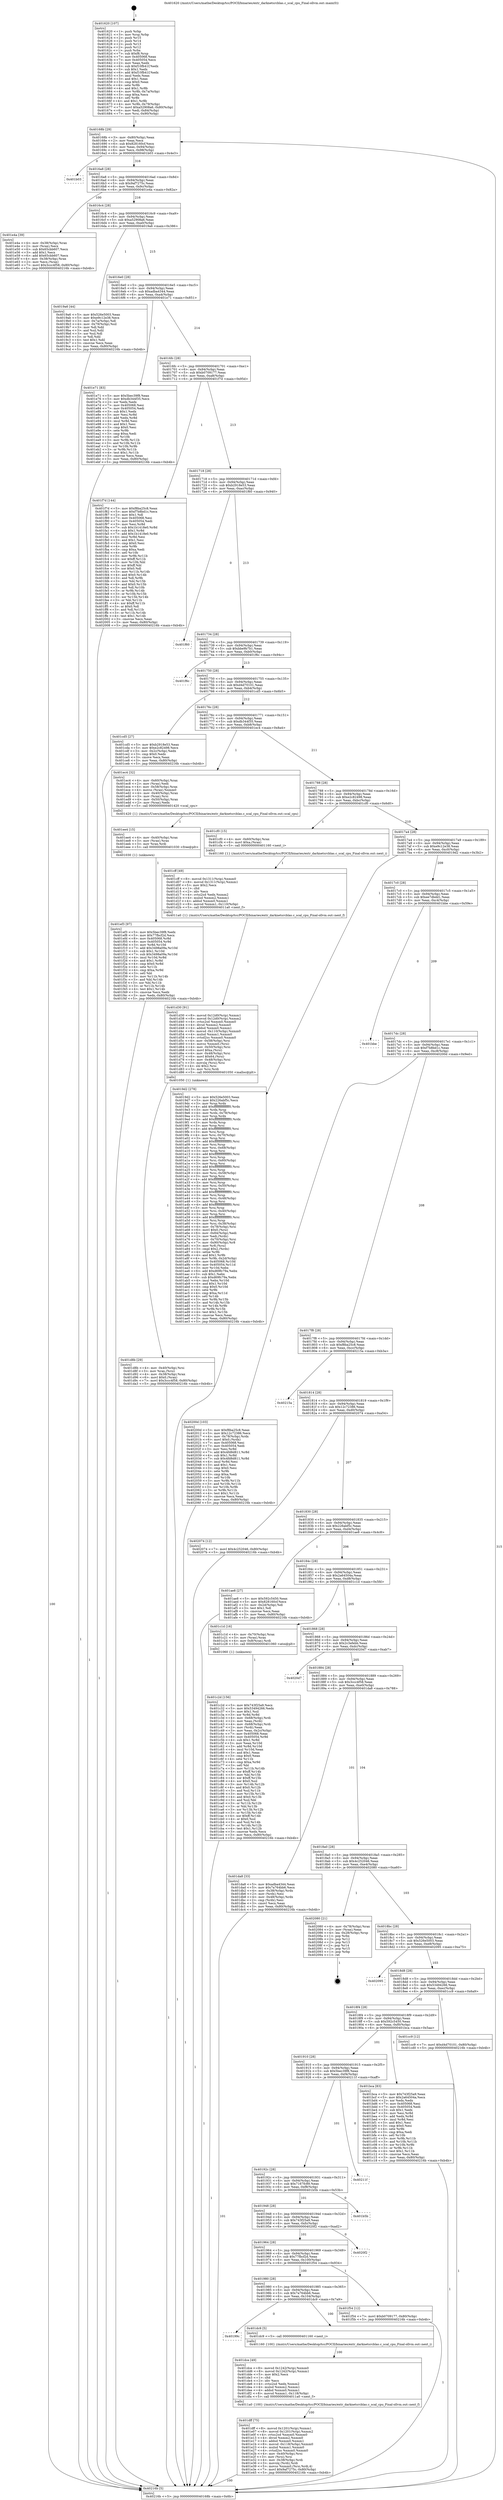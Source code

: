 digraph "0x401620" {
  label = "0x401620 (/mnt/c/Users/mathe/Desktop/tcc/POCII/binaries/extr_darknetsrcblas.c_scal_cpu_Final-ollvm.out::main(0))"
  labelloc = "t"
  node[shape=record]

  Entry [label="",width=0.3,height=0.3,shape=circle,fillcolor=black,style=filled]
  "0x40168b" [label="{
     0x40168b [29]\l
     | [instrs]\l
     &nbsp;&nbsp;0x40168b \<+3\>: mov -0x80(%rbp),%eax\l
     &nbsp;&nbsp;0x40168e \<+2\>: mov %eax,%ecx\l
     &nbsp;&nbsp;0x401690 \<+6\>: sub $0x828160cf,%ecx\l
     &nbsp;&nbsp;0x401696 \<+6\>: mov %eax,-0x94(%rbp)\l
     &nbsp;&nbsp;0x40169c \<+6\>: mov %ecx,-0x98(%rbp)\l
     &nbsp;&nbsp;0x4016a2 \<+6\>: je 0000000000401b03 \<main+0x4e3\>\l
  }"]
  "0x401b03" [label="{
     0x401b03\l
  }", style=dashed]
  "0x4016a8" [label="{
     0x4016a8 [28]\l
     | [instrs]\l
     &nbsp;&nbsp;0x4016a8 \<+5\>: jmp 00000000004016ad \<main+0x8d\>\l
     &nbsp;&nbsp;0x4016ad \<+6\>: mov -0x94(%rbp),%eax\l
     &nbsp;&nbsp;0x4016b3 \<+5\>: sub $0x9af7275c,%eax\l
     &nbsp;&nbsp;0x4016b8 \<+6\>: mov %eax,-0x9c(%rbp)\l
     &nbsp;&nbsp;0x4016be \<+6\>: je 0000000000401e4a \<main+0x82a\>\l
  }"]
  Exit [label="",width=0.3,height=0.3,shape=circle,fillcolor=black,style=filled,peripheries=2]
  "0x401e4a" [label="{
     0x401e4a [39]\l
     | [instrs]\l
     &nbsp;&nbsp;0x401e4a \<+4\>: mov -0x38(%rbp),%rax\l
     &nbsp;&nbsp;0x401e4e \<+2\>: mov (%rax),%ecx\l
     &nbsp;&nbsp;0x401e50 \<+6\>: sub $0x65cbb607,%ecx\l
     &nbsp;&nbsp;0x401e56 \<+3\>: add $0x1,%ecx\l
     &nbsp;&nbsp;0x401e59 \<+6\>: add $0x65cbb607,%ecx\l
     &nbsp;&nbsp;0x401e5f \<+4\>: mov -0x38(%rbp),%rax\l
     &nbsp;&nbsp;0x401e63 \<+2\>: mov %ecx,(%rax)\l
     &nbsp;&nbsp;0x401e65 \<+7\>: movl $0x3ccc4f58,-0x80(%rbp)\l
     &nbsp;&nbsp;0x401e6c \<+5\>: jmp 000000000040216b \<main+0xb4b\>\l
  }"]
  "0x4016c4" [label="{
     0x4016c4 [28]\l
     | [instrs]\l
     &nbsp;&nbsp;0x4016c4 \<+5\>: jmp 00000000004016c9 \<main+0xa9\>\l
     &nbsp;&nbsp;0x4016c9 \<+6\>: mov -0x94(%rbp),%eax\l
     &nbsp;&nbsp;0x4016cf \<+5\>: sub $0xa52908a6,%eax\l
     &nbsp;&nbsp;0x4016d4 \<+6\>: mov %eax,-0xa0(%rbp)\l
     &nbsp;&nbsp;0x4016da \<+6\>: je 00000000004019a6 \<main+0x386\>\l
  }"]
  "0x401ef3" [label="{
     0x401ef3 [97]\l
     | [instrs]\l
     &nbsp;&nbsp;0x401ef3 \<+5\>: mov $0x5bec39f8,%edx\l
     &nbsp;&nbsp;0x401ef8 \<+5\>: mov $0x77fbcf2d,%ecx\l
     &nbsp;&nbsp;0x401efd \<+8\>: mov 0x405068,%r8d\l
     &nbsp;&nbsp;0x401f05 \<+8\>: mov 0x405054,%r9d\l
     &nbsp;&nbsp;0x401f0d \<+3\>: mov %r8d,%r10d\l
     &nbsp;&nbsp;0x401f10 \<+7\>: add $0x3498a09a,%r10d\l
     &nbsp;&nbsp;0x401f17 \<+4\>: sub $0x1,%r10d\l
     &nbsp;&nbsp;0x401f1b \<+7\>: sub $0x3498a09a,%r10d\l
     &nbsp;&nbsp;0x401f22 \<+4\>: imul %r10d,%r8d\l
     &nbsp;&nbsp;0x401f26 \<+4\>: and $0x1,%r8d\l
     &nbsp;&nbsp;0x401f2a \<+4\>: cmp $0x0,%r8d\l
     &nbsp;&nbsp;0x401f2e \<+4\>: sete %r11b\l
     &nbsp;&nbsp;0x401f32 \<+4\>: cmp $0xa,%r9d\l
     &nbsp;&nbsp;0x401f36 \<+3\>: setl %bl\l
     &nbsp;&nbsp;0x401f39 \<+3\>: mov %r11b,%r14b\l
     &nbsp;&nbsp;0x401f3c \<+3\>: and %bl,%r14b\l
     &nbsp;&nbsp;0x401f3f \<+3\>: xor %bl,%r11b\l
     &nbsp;&nbsp;0x401f42 \<+3\>: or %r11b,%r14b\l
     &nbsp;&nbsp;0x401f45 \<+4\>: test $0x1,%r14b\l
     &nbsp;&nbsp;0x401f49 \<+3\>: cmovne %ecx,%edx\l
     &nbsp;&nbsp;0x401f4c \<+3\>: mov %edx,-0x80(%rbp)\l
     &nbsp;&nbsp;0x401f4f \<+5\>: jmp 000000000040216b \<main+0xb4b\>\l
  }"]
  "0x4019a6" [label="{
     0x4019a6 [44]\l
     | [instrs]\l
     &nbsp;&nbsp;0x4019a6 \<+5\>: mov $0x526e5003,%eax\l
     &nbsp;&nbsp;0x4019ab \<+5\>: mov $0xe9c12e38,%ecx\l
     &nbsp;&nbsp;0x4019b0 \<+3\>: mov -0x7a(%rbp),%dl\l
     &nbsp;&nbsp;0x4019b3 \<+4\>: mov -0x79(%rbp),%sil\l
     &nbsp;&nbsp;0x4019b7 \<+3\>: mov %dl,%dil\l
     &nbsp;&nbsp;0x4019ba \<+3\>: and %sil,%dil\l
     &nbsp;&nbsp;0x4019bd \<+3\>: xor %sil,%dl\l
     &nbsp;&nbsp;0x4019c0 \<+3\>: or %dl,%dil\l
     &nbsp;&nbsp;0x4019c3 \<+4\>: test $0x1,%dil\l
     &nbsp;&nbsp;0x4019c7 \<+3\>: cmovne %ecx,%eax\l
     &nbsp;&nbsp;0x4019ca \<+3\>: mov %eax,-0x80(%rbp)\l
     &nbsp;&nbsp;0x4019cd \<+5\>: jmp 000000000040216b \<main+0xb4b\>\l
  }"]
  "0x4016e0" [label="{
     0x4016e0 [28]\l
     | [instrs]\l
     &nbsp;&nbsp;0x4016e0 \<+5\>: jmp 00000000004016e5 \<main+0xc5\>\l
     &nbsp;&nbsp;0x4016e5 \<+6\>: mov -0x94(%rbp),%eax\l
     &nbsp;&nbsp;0x4016eb \<+5\>: sub $0xadba4344,%eax\l
     &nbsp;&nbsp;0x4016f0 \<+6\>: mov %eax,-0xa4(%rbp)\l
     &nbsp;&nbsp;0x4016f6 \<+6\>: je 0000000000401e71 \<main+0x851\>\l
  }"]
  "0x40216b" [label="{
     0x40216b [5]\l
     | [instrs]\l
     &nbsp;&nbsp;0x40216b \<+5\>: jmp 000000000040168b \<main+0x6b\>\l
  }"]
  "0x401620" [label="{
     0x401620 [107]\l
     | [instrs]\l
     &nbsp;&nbsp;0x401620 \<+1\>: push %rbp\l
     &nbsp;&nbsp;0x401621 \<+3\>: mov %rsp,%rbp\l
     &nbsp;&nbsp;0x401624 \<+2\>: push %r15\l
     &nbsp;&nbsp;0x401626 \<+2\>: push %r14\l
     &nbsp;&nbsp;0x401628 \<+2\>: push %r13\l
     &nbsp;&nbsp;0x40162a \<+2\>: push %r12\l
     &nbsp;&nbsp;0x40162c \<+1\>: push %rbx\l
     &nbsp;&nbsp;0x40162d \<+7\>: sub $0xf8,%rsp\l
     &nbsp;&nbsp;0x401634 \<+7\>: mov 0x405068,%eax\l
     &nbsp;&nbsp;0x40163b \<+7\>: mov 0x405054,%ecx\l
     &nbsp;&nbsp;0x401642 \<+2\>: mov %eax,%edx\l
     &nbsp;&nbsp;0x401644 \<+6\>: sub $0xf10fb41f,%edx\l
     &nbsp;&nbsp;0x40164a \<+3\>: sub $0x1,%edx\l
     &nbsp;&nbsp;0x40164d \<+6\>: add $0xf10fb41f,%edx\l
     &nbsp;&nbsp;0x401653 \<+3\>: imul %edx,%eax\l
     &nbsp;&nbsp;0x401656 \<+3\>: and $0x1,%eax\l
     &nbsp;&nbsp;0x401659 \<+3\>: cmp $0x0,%eax\l
     &nbsp;&nbsp;0x40165c \<+4\>: sete %r8b\l
     &nbsp;&nbsp;0x401660 \<+4\>: and $0x1,%r8b\l
     &nbsp;&nbsp;0x401664 \<+4\>: mov %r8b,-0x7a(%rbp)\l
     &nbsp;&nbsp;0x401668 \<+3\>: cmp $0xa,%ecx\l
     &nbsp;&nbsp;0x40166b \<+4\>: setl %r8b\l
     &nbsp;&nbsp;0x40166f \<+4\>: and $0x1,%r8b\l
     &nbsp;&nbsp;0x401673 \<+4\>: mov %r8b,-0x79(%rbp)\l
     &nbsp;&nbsp;0x401677 \<+7\>: movl $0xa52908a6,-0x80(%rbp)\l
     &nbsp;&nbsp;0x40167e \<+6\>: mov %edi,-0x84(%rbp)\l
     &nbsp;&nbsp;0x401684 \<+7\>: mov %rsi,-0x90(%rbp)\l
  }"]
  "0x401ee4" [label="{
     0x401ee4 [15]\l
     | [instrs]\l
     &nbsp;&nbsp;0x401ee4 \<+4\>: mov -0x40(%rbp),%rax\l
     &nbsp;&nbsp;0x401ee8 \<+3\>: mov (%rax),%rax\l
     &nbsp;&nbsp;0x401eeb \<+3\>: mov %rax,%rdi\l
     &nbsp;&nbsp;0x401eee \<+5\>: call 0000000000401030 \<free@plt\>\l
     | [calls]\l
     &nbsp;&nbsp;0x401030 \{1\} (unknown)\l
  }"]
  "0x401e71" [label="{
     0x401e71 [83]\l
     | [instrs]\l
     &nbsp;&nbsp;0x401e71 \<+5\>: mov $0x5bec39f8,%eax\l
     &nbsp;&nbsp;0x401e76 \<+5\>: mov $0xdb344f35,%ecx\l
     &nbsp;&nbsp;0x401e7b \<+2\>: xor %edx,%edx\l
     &nbsp;&nbsp;0x401e7d \<+7\>: mov 0x405068,%esi\l
     &nbsp;&nbsp;0x401e84 \<+7\>: mov 0x405054,%edi\l
     &nbsp;&nbsp;0x401e8b \<+3\>: sub $0x1,%edx\l
     &nbsp;&nbsp;0x401e8e \<+3\>: mov %esi,%r8d\l
     &nbsp;&nbsp;0x401e91 \<+3\>: add %edx,%r8d\l
     &nbsp;&nbsp;0x401e94 \<+4\>: imul %r8d,%esi\l
     &nbsp;&nbsp;0x401e98 \<+3\>: and $0x1,%esi\l
     &nbsp;&nbsp;0x401e9b \<+3\>: cmp $0x0,%esi\l
     &nbsp;&nbsp;0x401e9e \<+4\>: sete %r9b\l
     &nbsp;&nbsp;0x401ea2 \<+3\>: cmp $0xa,%edi\l
     &nbsp;&nbsp;0x401ea5 \<+4\>: setl %r10b\l
     &nbsp;&nbsp;0x401ea9 \<+3\>: mov %r9b,%r11b\l
     &nbsp;&nbsp;0x401eac \<+3\>: and %r10b,%r11b\l
     &nbsp;&nbsp;0x401eaf \<+3\>: xor %r10b,%r9b\l
     &nbsp;&nbsp;0x401eb2 \<+3\>: or %r9b,%r11b\l
     &nbsp;&nbsp;0x401eb5 \<+4\>: test $0x1,%r11b\l
     &nbsp;&nbsp;0x401eb9 \<+3\>: cmovne %ecx,%eax\l
     &nbsp;&nbsp;0x401ebc \<+3\>: mov %eax,-0x80(%rbp)\l
     &nbsp;&nbsp;0x401ebf \<+5\>: jmp 000000000040216b \<main+0xb4b\>\l
  }"]
  "0x4016fc" [label="{
     0x4016fc [28]\l
     | [instrs]\l
     &nbsp;&nbsp;0x4016fc \<+5\>: jmp 0000000000401701 \<main+0xe1\>\l
     &nbsp;&nbsp;0x401701 \<+6\>: mov -0x94(%rbp),%eax\l
     &nbsp;&nbsp;0x401707 \<+5\>: sub $0xb0709177,%eax\l
     &nbsp;&nbsp;0x40170c \<+6\>: mov %eax,-0xa8(%rbp)\l
     &nbsp;&nbsp;0x401712 \<+6\>: je 0000000000401f7d \<main+0x95d\>\l
  }"]
  "0x401dff" [label="{
     0x401dff [75]\l
     | [instrs]\l
     &nbsp;&nbsp;0x401dff \<+8\>: movsd 0x1201(%rip),%xmm1\l
     &nbsp;&nbsp;0x401e07 \<+8\>: movsd 0x1201(%rip),%xmm2\l
     &nbsp;&nbsp;0x401e0f \<+4\>: cvtss2sd %xmm0,%xmm0\l
     &nbsp;&nbsp;0x401e13 \<+4\>: divsd %xmm2,%xmm0\l
     &nbsp;&nbsp;0x401e17 \<+4\>: addsd %xmm0,%xmm1\l
     &nbsp;&nbsp;0x401e1b \<+8\>: movsd -0x118(%rbp),%xmm0\l
     &nbsp;&nbsp;0x401e23 \<+4\>: mulsd %xmm1,%xmm0\l
     &nbsp;&nbsp;0x401e27 \<+4\>: cvtsd2ss %xmm0,%xmm0\l
     &nbsp;&nbsp;0x401e2b \<+4\>: mov -0x40(%rbp),%rsi\l
     &nbsp;&nbsp;0x401e2f \<+3\>: mov (%rsi),%rsi\l
     &nbsp;&nbsp;0x401e32 \<+4\>: mov -0x38(%rbp),%rdi\l
     &nbsp;&nbsp;0x401e36 \<+3\>: movslq (%rdi),%rdi\l
     &nbsp;&nbsp;0x401e39 \<+5\>: movss %xmm0,(%rsi,%rdi,4)\l
     &nbsp;&nbsp;0x401e3e \<+7\>: movl $0x9af7275c,-0x80(%rbp)\l
     &nbsp;&nbsp;0x401e45 \<+5\>: jmp 000000000040216b \<main+0xb4b\>\l
  }"]
  "0x401f7d" [label="{
     0x401f7d [144]\l
     | [instrs]\l
     &nbsp;&nbsp;0x401f7d \<+5\>: mov $0xf8ba25c8,%eax\l
     &nbsp;&nbsp;0x401f82 \<+5\>: mov $0xf7b8bd1c,%ecx\l
     &nbsp;&nbsp;0x401f87 \<+2\>: mov $0x1,%dl\l
     &nbsp;&nbsp;0x401f89 \<+7\>: mov 0x405068,%esi\l
     &nbsp;&nbsp;0x401f90 \<+7\>: mov 0x405054,%edi\l
     &nbsp;&nbsp;0x401f97 \<+3\>: mov %esi,%r8d\l
     &nbsp;&nbsp;0x401f9a \<+7\>: sub $0x1b1418e0,%r8d\l
     &nbsp;&nbsp;0x401fa1 \<+4\>: sub $0x1,%r8d\l
     &nbsp;&nbsp;0x401fa5 \<+7\>: add $0x1b1418e0,%r8d\l
     &nbsp;&nbsp;0x401fac \<+4\>: imul %r8d,%esi\l
     &nbsp;&nbsp;0x401fb0 \<+3\>: and $0x1,%esi\l
     &nbsp;&nbsp;0x401fb3 \<+3\>: cmp $0x0,%esi\l
     &nbsp;&nbsp;0x401fb6 \<+4\>: sete %r9b\l
     &nbsp;&nbsp;0x401fba \<+3\>: cmp $0xa,%edi\l
     &nbsp;&nbsp;0x401fbd \<+4\>: setl %r10b\l
     &nbsp;&nbsp;0x401fc1 \<+3\>: mov %r9b,%r11b\l
     &nbsp;&nbsp;0x401fc4 \<+4\>: xor $0xff,%r11b\l
     &nbsp;&nbsp;0x401fc8 \<+3\>: mov %r10b,%bl\l
     &nbsp;&nbsp;0x401fcb \<+3\>: xor $0xff,%bl\l
     &nbsp;&nbsp;0x401fce \<+3\>: xor $0x0,%dl\l
     &nbsp;&nbsp;0x401fd1 \<+3\>: mov %r11b,%r14b\l
     &nbsp;&nbsp;0x401fd4 \<+4\>: and $0x0,%r14b\l
     &nbsp;&nbsp;0x401fd8 \<+3\>: and %dl,%r9b\l
     &nbsp;&nbsp;0x401fdb \<+3\>: mov %bl,%r15b\l
     &nbsp;&nbsp;0x401fde \<+4\>: and $0x0,%r15b\l
     &nbsp;&nbsp;0x401fe2 \<+3\>: and %dl,%r10b\l
     &nbsp;&nbsp;0x401fe5 \<+3\>: or %r9b,%r14b\l
     &nbsp;&nbsp;0x401fe8 \<+3\>: or %r10b,%r15b\l
     &nbsp;&nbsp;0x401feb \<+3\>: xor %r15b,%r14b\l
     &nbsp;&nbsp;0x401fee \<+3\>: or %bl,%r11b\l
     &nbsp;&nbsp;0x401ff1 \<+4\>: xor $0xff,%r11b\l
     &nbsp;&nbsp;0x401ff5 \<+3\>: or $0x0,%dl\l
     &nbsp;&nbsp;0x401ff8 \<+3\>: and %dl,%r11b\l
     &nbsp;&nbsp;0x401ffb \<+3\>: or %r11b,%r14b\l
     &nbsp;&nbsp;0x401ffe \<+4\>: test $0x1,%r14b\l
     &nbsp;&nbsp;0x402002 \<+3\>: cmovne %ecx,%eax\l
     &nbsp;&nbsp;0x402005 \<+3\>: mov %eax,-0x80(%rbp)\l
     &nbsp;&nbsp;0x402008 \<+5\>: jmp 000000000040216b \<main+0xb4b\>\l
  }"]
  "0x401718" [label="{
     0x401718 [28]\l
     | [instrs]\l
     &nbsp;&nbsp;0x401718 \<+5\>: jmp 000000000040171d \<main+0xfd\>\l
     &nbsp;&nbsp;0x40171d \<+6\>: mov -0x94(%rbp),%eax\l
     &nbsp;&nbsp;0x401723 \<+5\>: sub $0xb2918e53,%eax\l
     &nbsp;&nbsp;0x401728 \<+6\>: mov %eax,-0xac(%rbp)\l
     &nbsp;&nbsp;0x40172e \<+6\>: je 0000000000401f60 \<main+0x940\>\l
  }"]
  "0x401dce" [label="{
     0x401dce [49]\l
     | [instrs]\l
     &nbsp;&nbsp;0x401dce \<+8\>: movsd 0x1242(%rip),%xmm0\l
     &nbsp;&nbsp;0x401dd6 \<+8\>: movsd 0x1242(%rip),%xmm1\l
     &nbsp;&nbsp;0x401dde \<+5\>: mov $0x2,%ecx\l
     &nbsp;&nbsp;0x401de3 \<+1\>: cltd\l
     &nbsp;&nbsp;0x401de4 \<+2\>: idiv %ecx\l
     &nbsp;&nbsp;0x401de6 \<+4\>: cvtsi2sd %edx,%xmm2\l
     &nbsp;&nbsp;0x401dea \<+4\>: mulsd %xmm2,%xmm1\l
     &nbsp;&nbsp;0x401dee \<+4\>: addsd %xmm0,%xmm1\l
     &nbsp;&nbsp;0x401df2 \<+8\>: movsd %xmm1,-0x118(%rbp)\l
     &nbsp;&nbsp;0x401dfa \<+5\>: call 00000000004011a0 \<next_f\>\l
     | [calls]\l
     &nbsp;&nbsp;0x4011a0 \{100\} (/mnt/c/Users/mathe/Desktop/tcc/POCII/binaries/extr_darknetsrcblas.c_scal_cpu_Final-ollvm.out::next_f)\l
  }"]
  "0x401f60" [label="{
     0x401f60\l
  }", style=dashed]
  "0x401734" [label="{
     0x401734 [28]\l
     | [instrs]\l
     &nbsp;&nbsp;0x401734 \<+5\>: jmp 0000000000401739 \<main+0x119\>\l
     &nbsp;&nbsp;0x401739 \<+6\>: mov -0x94(%rbp),%eax\l
     &nbsp;&nbsp;0x40173f \<+5\>: sub $0xbbe9b7b1,%eax\l
     &nbsp;&nbsp;0x401744 \<+6\>: mov %eax,-0xb0(%rbp)\l
     &nbsp;&nbsp;0x40174a \<+6\>: je 0000000000401f6c \<main+0x94c\>\l
  }"]
  "0x40199c" [label="{
     0x40199c\l
  }", style=dashed]
  "0x401f6c" [label="{
     0x401f6c\l
  }", style=dashed]
  "0x401750" [label="{
     0x401750 [28]\l
     | [instrs]\l
     &nbsp;&nbsp;0x401750 \<+5\>: jmp 0000000000401755 \<main+0x135\>\l
     &nbsp;&nbsp;0x401755 \<+6\>: mov -0x94(%rbp),%eax\l
     &nbsp;&nbsp;0x40175b \<+5\>: sub $0xd4d70101,%eax\l
     &nbsp;&nbsp;0x401760 \<+6\>: mov %eax,-0xb4(%rbp)\l
     &nbsp;&nbsp;0x401766 \<+6\>: je 0000000000401cd5 \<main+0x6b5\>\l
  }"]
  "0x401dc9" [label="{
     0x401dc9 [5]\l
     | [instrs]\l
     &nbsp;&nbsp;0x401dc9 \<+5\>: call 0000000000401160 \<next_i\>\l
     | [calls]\l
     &nbsp;&nbsp;0x401160 \{100\} (/mnt/c/Users/mathe/Desktop/tcc/POCII/binaries/extr_darknetsrcblas.c_scal_cpu_Final-ollvm.out::next_i)\l
  }"]
  "0x401cd5" [label="{
     0x401cd5 [27]\l
     | [instrs]\l
     &nbsp;&nbsp;0x401cd5 \<+5\>: mov $0xb2918e53,%eax\l
     &nbsp;&nbsp;0x401cda \<+5\>: mov $0xe2c82498,%ecx\l
     &nbsp;&nbsp;0x401cdf \<+3\>: mov -0x2c(%rbp),%edx\l
     &nbsp;&nbsp;0x401ce2 \<+3\>: cmp $0x0,%edx\l
     &nbsp;&nbsp;0x401ce5 \<+3\>: cmove %ecx,%eax\l
     &nbsp;&nbsp;0x401ce8 \<+3\>: mov %eax,-0x80(%rbp)\l
     &nbsp;&nbsp;0x401ceb \<+5\>: jmp 000000000040216b \<main+0xb4b\>\l
  }"]
  "0x40176c" [label="{
     0x40176c [28]\l
     | [instrs]\l
     &nbsp;&nbsp;0x40176c \<+5\>: jmp 0000000000401771 \<main+0x151\>\l
     &nbsp;&nbsp;0x401771 \<+6\>: mov -0x94(%rbp),%eax\l
     &nbsp;&nbsp;0x401777 \<+5\>: sub $0xdb344f35,%eax\l
     &nbsp;&nbsp;0x40177c \<+6\>: mov %eax,-0xb8(%rbp)\l
     &nbsp;&nbsp;0x401782 \<+6\>: je 0000000000401ec4 \<main+0x8a4\>\l
  }"]
  "0x401980" [label="{
     0x401980 [28]\l
     | [instrs]\l
     &nbsp;&nbsp;0x401980 \<+5\>: jmp 0000000000401985 \<main+0x365\>\l
     &nbsp;&nbsp;0x401985 \<+6\>: mov -0x94(%rbp),%eax\l
     &nbsp;&nbsp;0x40198b \<+5\>: sub $0x7a764bb6,%eax\l
     &nbsp;&nbsp;0x401990 \<+6\>: mov %eax,-0x104(%rbp)\l
     &nbsp;&nbsp;0x401996 \<+6\>: je 0000000000401dc9 \<main+0x7a9\>\l
  }"]
  "0x401ec4" [label="{
     0x401ec4 [32]\l
     | [instrs]\l
     &nbsp;&nbsp;0x401ec4 \<+4\>: mov -0x60(%rbp),%rax\l
     &nbsp;&nbsp;0x401ec8 \<+2\>: mov (%rax),%edi\l
     &nbsp;&nbsp;0x401eca \<+4\>: mov -0x58(%rbp),%rax\l
     &nbsp;&nbsp;0x401ece \<+4\>: movss (%rax),%xmm0\l
     &nbsp;&nbsp;0x401ed2 \<+4\>: mov -0x40(%rbp),%rax\l
     &nbsp;&nbsp;0x401ed6 \<+3\>: mov (%rax),%rsi\l
     &nbsp;&nbsp;0x401ed9 \<+4\>: mov -0x50(%rbp),%rax\l
     &nbsp;&nbsp;0x401edd \<+2\>: mov (%rax),%edx\l
     &nbsp;&nbsp;0x401edf \<+5\>: call 0000000000401420 \<scal_cpu\>\l
     | [calls]\l
     &nbsp;&nbsp;0x401420 \{1\} (/mnt/c/Users/mathe/Desktop/tcc/POCII/binaries/extr_darknetsrcblas.c_scal_cpu_Final-ollvm.out::scal_cpu)\l
  }"]
  "0x401788" [label="{
     0x401788 [28]\l
     | [instrs]\l
     &nbsp;&nbsp;0x401788 \<+5\>: jmp 000000000040178d \<main+0x16d\>\l
     &nbsp;&nbsp;0x40178d \<+6\>: mov -0x94(%rbp),%eax\l
     &nbsp;&nbsp;0x401793 \<+5\>: sub $0xe2c82498,%eax\l
     &nbsp;&nbsp;0x401798 \<+6\>: mov %eax,-0xbc(%rbp)\l
     &nbsp;&nbsp;0x40179e \<+6\>: je 0000000000401cf0 \<main+0x6d0\>\l
  }"]
  "0x401f54" [label="{
     0x401f54 [12]\l
     | [instrs]\l
     &nbsp;&nbsp;0x401f54 \<+7\>: movl $0xb0709177,-0x80(%rbp)\l
     &nbsp;&nbsp;0x401f5b \<+5\>: jmp 000000000040216b \<main+0xb4b\>\l
  }"]
  "0x401cf0" [label="{
     0x401cf0 [15]\l
     | [instrs]\l
     &nbsp;&nbsp;0x401cf0 \<+4\>: mov -0x60(%rbp),%rax\l
     &nbsp;&nbsp;0x401cf4 \<+6\>: movl $0xa,(%rax)\l
     &nbsp;&nbsp;0x401cfa \<+5\>: call 0000000000401160 \<next_i\>\l
     | [calls]\l
     &nbsp;&nbsp;0x401160 \{1\} (/mnt/c/Users/mathe/Desktop/tcc/POCII/binaries/extr_darknetsrcblas.c_scal_cpu_Final-ollvm.out::next_i)\l
  }"]
  "0x4017a4" [label="{
     0x4017a4 [28]\l
     | [instrs]\l
     &nbsp;&nbsp;0x4017a4 \<+5\>: jmp 00000000004017a9 \<main+0x189\>\l
     &nbsp;&nbsp;0x4017a9 \<+6\>: mov -0x94(%rbp),%eax\l
     &nbsp;&nbsp;0x4017af \<+5\>: sub $0xe9c12e38,%eax\l
     &nbsp;&nbsp;0x4017b4 \<+6\>: mov %eax,-0xc0(%rbp)\l
     &nbsp;&nbsp;0x4017ba \<+6\>: je 00000000004019d2 \<main+0x3b2\>\l
  }"]
  "0x401964" [label="{
     0x401964 [28]\l
     | [instrs]\l
     &nbsp;&nbsp;0x401964 \<+5\>: jmp 0000000000401969 \<main+0x349\>\l
     &nbsp;&nbsp;0x401969 \<+6\>: mov -0x94(%rbp),%eax\l
     &nbsp;&nbsp;0x40196f \<+5\>: sub $0x77fbcf2d,%eax\l
     &nbsp;&nbsp;0x401974 \<+6\>: mov %eax,-0x100(%rbp)\l
     &nbsp;&nbsp;0x40197a \<+6\>: je 0000000000401f54 \<main+0x934\>\l
  }"]
  "0x4019d2" [label="{
     0x4019d2 [278]\l
     | [instrs]\l
     &nbsp;&nbsp;0x4019d2 \<+5\>: mov $0x526e5003,%eax\l
     &nbsp;&nbsp;0x4019d7 \<+5\>: mov $0x226abf5c,%ecx\l
     &nbsp;&nbsp;0x4019dc \<+3\>: mov %rsp,%rdx\l
     &nbsp;&nbsp;0x4019df \<+4\>: add $0xfffffffffffffff0,%rdx\l
     &nbsp;&nbsp;0x4019e3 \<+3\>: mov %rdx,%rsp\l
     &nbsp;&nbsp;0x4019e6 \<+4\>: mov %rdx,-0x78(%rbp)\l
     &nbsp;&nbsp;0x4019ea \<+3\>: mov %rsp,%rdx\l
     &nbsp;&nbsp;0x4019ed \<+4\>: add $0xfffffffffffffff0,%rdx\l
     &nbsp;&nbsp;0x4019f1 \<+3\>: mov %rdx,%rsp\l
     &nbsp;&nbsp;0x4019f4 \<+3\>: mov %rsp,%rsi\l
     &nbsp;&nbsp;0x4019f7 \<+4\>: add $0xfffffffffffffff0,%rsi\l
     &nbsp;&nbsp;0x4019fb \<+3\>: mov %rsi,%rsp\l
     &nbsp;&nbsp;0x4019fe \<+4\>: mov %rsi,-0x70(%rbp)\l
     &nbsp;&nbsp;0x401a02 \<+3\>: mov %rsp,%rsi\l
     &nbsp;&nbsp;0x401a05 \<+4\>: add $0xfffffffffffffff0,%rsi\l
     &nbsp;&nbsp;0x401a09 \<+3\>: mov %rsi,%rsp\l
     &nbsp;&nbsp;0x401a0c \<+4\>: mov %rsi,-0x68(%rbp)\l
     &nbsp;&nbsp;0x401a10 \<+3\>: mov %rsp,%rsi\l
     &nbsp;&nbsp;0x401a13 \<+4\>: add $0xfffffffffffffff0,%rsi\l
     &nbsp;&nbsp;0x401a17 \<+3\>: mov %rsi,%rsp\l
     &nbsp;&nbsp;0x401a1a \<+4\>: mov %rsi,-0x60(%rbp)\l
     &nbsp;&nbsp;0x401a1e \<+3\>: mov %rsp,%rsi\l
     &nbsp;&nbsp;0x401a21 \<+4\>: add $0xfffffffffffffff0,%rsi\l
     &nbsp;&nbsp;0x401a25 \<+3\>: mov %rsi,%rsp\l
     &nbsp;&nbsp;0x401a28 \<+4\>: mov %rsi,-0x58(%rbp)\l
     &nbsp;&nbsp;0x401a2c \<+3\>: mov %rsp,%rsi\l
     &nbsp;&nbsp;0x401a2f \<+4\>: add $0xfffffffffffffff0,%rsi\l
     &nbsp;&nbsp;0x401a33 \<+3\>: mov %rsi,%rsp\l
     &nbsp;&nbsp;0x401a36 \<+4\>: mov %rsi,-0x50(%rbp)\l
     &nbsp;&nbsp;0x401a3a \<+3\>: mov %rsp,%rsi\l
     &nbsp;&nbsp;0x401a3d \<+4\>: add $0xfffffffffffffff0,%rsi\l
     &nbsp;&nbsp;0x401a41 \<+3\>: mov %rsi,%rsp\l
     &nbsp;&nbsp;0x401a44 \<+4\>: mov %rsi,-0x48(%rbp)\l
     &nbsp;&nbsp;0x401a48 \<+3\>: mov %rsp,%rsi\l
     &nbsp;&nbsp;0x401a4b \<+4\>: add $0xfffffffffffffff0,%rsi\l
     &nbsp;&nbsp;0x401a4f \<+3\>: mov %rsi,%rsp\l
     &nbsp;&nbsp;0x401a52 \<+4\>: mov %rsi,-0x40(%rbp)\l
     &nbsp;&nbsp;0x401a56 \<+3\>: mov %rsp,%rsi\l
     &nbsp;&nbsp;0x401a59 \<+4\>: add $0xfffffffffffffff0,%rsi\l
     &nbsp;&nbsp;0x401a5d \<+3\>: mov %rsi,%rsp\l
     &nbsp;&nbsp;0x401a60 \<+4\>: mov %rsi,-0x38(%rbp)\l
     &nbsp;&nbsp;0x401a64 \<+4\>: mov -0x78(%rbp),%rsi\l
     &nbsp;&nbsp;0x401a68 \<+6\>: movl $0x0,(%rsi)\l
     &nbsp;&nbsp;0x401a6e \<+6\>: mov -0x84(%rbp),%edi\l
     &nbsp;&nbsp;0x401a74 \<+2\>: mov %edi,(%rdx)\l
     &nbsp;&nbsp;0x401a76 \<+4\>: mov -0x70(%rbp),%rsi\l
     &nbsp;&nbsp;0x401a7a \<+7\>: mov -0x90(%rbp),%r8\l
     &nbsp;&nbsp;0x401a81 \<+3\>: mov %r8,(%rsi)\l
     &nbsp;&nbsp;0x401a84 \<+3\>: cmpl $0x2,(%rdx)\l
     &nbsp;&nbsp;0x401a87 \<+4\>: setne %r9b\l
     &nbsp;&nbsp;0x401a8b \<+4\>: and $0x1,%r9b\l
     &nbsp;&nbsp;0x401a8f \<+4\>: mov %r9b,-0x2d(%rbp)\l
     &nbsp;&nbsp;0x401a93 \<+8\>: mov 0x405068,%r10d\l
     &nbsp;&nbsp;0x401a9b \<+8\>: mov 0x405054,%r11d\l
     &nbsp;&nbsp;0x401aa3 \<+3\>: mov %r10d,%ebx\l
     &nbsp;&nbsp;0x401aa6 \<+6\>: add $0xd69fc79a,%ebx\l
     &nbsp;&nbsp;0x401aac \<+3\>: sub $0x1,%ebx\l
     &nbsp;&nbsp;0x401aaf \<+6\>: sub $0xd69fc79a,%ebx\l
     &nbsp;&nbsp;0x401ab5 \<+4\>: imul %ebx,%r10d\l
     &nbsp;&nbsp;0x401ab9 \<+4\>: and $0x1,%r10d\l
     &nbsp;&nbsp;0x401abd \<+4\>: cmp $0x0,%r10d\l
     &nbsp;&nbsp;0x401ac1 \<+4\>: sete %r9b\l
     &nbsp;&nbsp;0x401ac5 \<+4\>: cmp $0xa,%r11d\l
     &nbsp;&nbsp;0x401ac9 \<+4\>: setl %r14b\l
     &nbsp;&nbsp;0x401acd \<+3\>: mov %r9b,%r15b\l
     &nbsp;&nbsp;0x401ad0 \<+3\>: and %r14b,%r15b\l
     &nbsp;&nbsp;0x401ad3 \<+3\>: xor %r14b,%r9b\l
     &nbsp;&nbsp;0x401ad6 \<+3\>: or %r9b,%r15b\l
     &nbsp;&nbsp;0x401ad9 \<+4\>: test $0x1,%r15b\l
     &nbsp;&nbsp;0x401add \<+3\>: cmovne %ecx,%eax\l
     &nbsp;&nbsp;0x401ae0 \<+3\>: mov %eax,-0x80(%rbp)\l
     &nbsp;&nbsp;0x401ae3 \<+5\>: jmp 000000000040216b \<main+0xb4b\>\l
  }"]
  "0x4017c0" [label="{
     0x4017c0 [28]\l
     | [instrs]\l
     &nbsp;&nbsp;0x4017c0 \<+5\>: jmp 00000000004017c5 \<main+0x1a5\>\l
     &nbsp;&nbsp;0x4017c5 \<+6\>: mov -0x94(%rbp),%eax\l
     &nbsp;&nbsp;0x4017cb \<+5\>: sub $0xee7dbdd1,%eax\l
     &nbsp;&nbsp;0x4017d0 \<+6\>: mov %eax,-0xc4(%rbp)\l
     &nbsp;&nbsp;0x4017d6 \<+6\>: je 0000000000401bbe \<main+0x59e\>\l
  }"]
  "0x4020f2" [label="{
     0x4020f2\l
  }", style=dashed]
  "0x401948" [label="{
     0x401948 [28]\l
     | [instrs]\l
     &nbsp;&nbsp;0x401948 \<+5\>: jmp 000000000040194d \<main+0x32d\>\l
     &nbsp;&nbsp;0x40194d \<+6\>: mov -0x94(%rbp),%eax\l
     &nbsp;&nbsp;0x401953 \<+5\>: sub $0x743f25a9,%eax\l
     &nbsp;&nbsp;0x401958 \<+6\>: mov %eax,-0xfc(%rbp)\l
     &nbsp;&nbsp;0x40195e \<+6\>: je 00000000004020f2 \<main+0xad2\>\l
  }"]
  "0x401bbe" [label="{
     0x401bbe\l
  }", style=dashed]
  "0x4017dc" [label="{
     0x4017dc [28]\l
     | [instrs]\l
     &nbsp;&nbsp;0x4017dc \<+5\>: jmp 00000000004017e1 \<main+0x1c1\>\l
     &nbsp;&nbsp;0x4017e1 \<+6\>: mov -0x94(%rbp),%eax\l
     &nbsp;&nbsp;0x4017e7 \<+5\>: sub $0xf7b8bd1c,%eax\l
     &nbsp;&nbsp;0x4017ec \<+6\>: mov %eax,-0xc8(%rbp)\l
     &nbsp;&nbsp;0x4017f2 \<+6\>: je 000000000040200d \<main+0x9ed\>\l
  }"]
  "0x401b5b" [label="{
     0x401b5b\l
  }", style=dashed]
  "0x40200d" [label="{
     0x40200d [103]\l
     | [instrs]\l
     &nbsp;&nbsp;0x40200d \<+5\>: mov $0xf8ba25c8,%eax\l
     &nbsp;&nbsp;0x402012 \<+5\>: mov $0x12c72386,%ecx\l
     &nbsp;&nbsp;0x402017 \<+4\>: mov -0x78(%rbp),%rdx\l
     &nbsp;&nbsp;0x40201b \<+6\>: movl $0x0,(%rdx)\l
     &nbsp;&nbsp;0x402021 \<+7\>: mov 0x405068,%esi\l
     &nbsp;&nbsp;0x402028 \<+7\>: mov 0x405054,%edi\l
     &nbsp;&nbsp;0x40202f \<+3\>: mov %esi,%r8d\l
     &nbsp;&nbsp;0x402032 \<+7\>: add $0x4fd8d811,%r8d\l
     &nbsp;&nbsp;0x402039 \<+4\>: sub $0x1,%r8d\l
     &nbsp;&nbsp;0x40203d \<+7\>: sub $0x4fd8d811,%r8d\l
     &nbsp;&nbsp;0x402044 \<+4\>: imul %r8d,%esi\l
     &nbsp;&nbsp;0x402048 \<+3\>: and $0x1,%esi\l
     &nbsp;&nbsp;0x40204b \<+3\>: cmp $0x0,%esi\l
     &nbsp;&nbsp;0x40204e \<+4\>: sete %r9b\l
     &nbsp;&nbsp;0x402052 \<+3\>: cmp $0xa,%edi\l
     &nbsp;&nbsp;0x402055 \<+4\>: setl %r10b\l
     &nbsp;&nbsp;0x402059 \<+3\>: mov %r9b,%r11b\l
     &nbsp;&nbsp;0x40205c \<+3\>: and %r10b,%r11b\l
     &nbsp;&nbsp;0x40205f \<+3\>: xor %r10b,%r9b\l
     &nbsp;&nbsp;0x402062 \<+3\>: or %r9b,%r11b\l
     &nbsp;&nbsp;0x402065 \<+4\>: test $0x1,%r11b\l
     &nbsp;&nbsp;0x402069 \<+3\>: cmovne %ecx,%eax\l
     &nbsp;&nbsp;0x40206c \<+3\>: mov %eax,-0x80(%rbp)\l
     &nbsp;&nbsp;0x40206f \<+5\>: jmp 000000000040216b \<main+0xb4b\>\l
  }"]
  "0x4017f8" [label="{
     0x4017f8 [28]\l
     | [instrs]\l
     &nbsp;&nbsp;0x4017f8 \<+5\>: jmp 00000000004017fd \<main+0x1dd\>\l
     &nbsp;&nbsp;0x4017fd \<+6\>: mov -0x94(%rbp),%eax\l
     &nbsp;&nbsp;0x401803 \<+5\>: sub $0xf8ba25c8,%eax\l
     &nbsp;&nbsp;0x401808 \<+6\>: mov %eax,-0xcc(%rbp)\l
     &nbsp;&nbsp;0x40180e \<+6\>: je 000000000040215a \<main+0xb3a\>\l
  }"]
  "0x40192c" [label="{
     0x40192c [28]\l
     | [instrs]\l
     &nbsp;&nbsp;0x40192c \<+5\>: jmp 0000000000401931 \<main+0x311\>\l
     &nbsp;&nbsp;0x401931 \<+6\>: mov -0x94(%rbp),%eax\l
     &nbsp;&nbsp;0x401937 \<+5\>: sub $0x7167fc89,%eax\l
     &nbsp;&nbsp;0x40193c \<+6\>: mov %eax,-0xf8(%rbp)\l
     &nbsp;&nbsp;0x401942 \<+6\>: je 0000000000401b5b \<main+0x53b\>\l
  }"]
  "0x40215a" [label="{
     0x40215a\l
  }", style=dashed]
  "0x401814" [label="{
     0x401814 [28]\l
     | [instrs]\l
     &nbsp;&nbsp;0x401814 \<+5\>: jmp 0000000000401819 \<main+0x1f9\>\l
     &nbsp;&nbsp;0x401819 \<+6\>: mov -0x94(%rbp),%eax\l
     &nbsp;&nbsp;0x40181f \<+5\>: sub $0x12c72386,%eax\l
     &nbsp;&nbsp;0x401824 \<+6\>: mov %eax,-0xd0(%rbp)\l
     &nbsp;&nbsp;0x40182a \<+6\>: je 0000000000402074 \<main+0xa54\>\l
  }"]
  "0x40211f" [label="{
     0x40211f\l
  }", style=dashed]
  "0x402074" [label="{
     0x402074 [12]\l
     | [instrs]\l
     &nbsp;&nbsp;0x402074 \<+7\>: movl $0x4c252046,-0x80(%rbp)\l
     &nbsp;&nbsp;0x40207b \<+5\>: jmp 000000000040216b \<main+0xb4b\>\l
  }"]
  "0x401830" [label="{
     0x401830 [28]\l
     | [instrs]\l
     &nbsp;&nbsp;0x401830 \<+5\>: jmp 0000000000401835 \<main+0x215\>\l
     &nbsp;&nbsp;0x401835 \<+6\>: mov -0x94(%rbp),%eax\l
     &nbsp;&nbsp;0x40183b \<+5\>: sub $0x226abf5c,%eax\l
     &nbsp;&nbsp;0x401840 \<+6\>: mov %eax,-0xd4(%rbp)\l
     &nbsp;&nbsp;0x401846 \<+6\>: je 0000000000401ae8 \<main+0x4c8\>\l
  }"]
  "0x401d8b" [label="{
     0x401d8b [29]\l
     | [instrs]\l
     &nbsp;&nbsp;0x401d8b \<+4\>: mov -0x40(%rbp),%rsi\l
     &nbsp;&nbsp;0x401d8f \<+3\>: mov %rax,(%rsi)\l
     &nbsp;&nbsp;0x401d92 \<+4\>: mov -0x38(%rbp),%rax\l
     &nbsp;&nbsp;0x401d96 \<+6\>: movl $0x0,(%rax)\l
     &nbsp;&nbsp;0x401d9c \<+7\>: movl $0x3ccc4f58,-0x80(%rbp)\l
     &nbsp;&nbsp;0x401da3 \<+5\>: jmp 000000000040216b \<main+0xb4b\>\l
  }"]
  "0x401ae8" [label="{
     0x401ae8 [27]\l
     | [instrs]\l
     &nbsp;&nbsp;0x401ae8 \<+5\>: mov $0x592c5450,%eax\l
     &nbsp;&nbsp;0x401aed \<+5\>: mov $0x828160cf,%ecx\l
     &nbsp;&nbsp;0x401af2 \<+3\>: mov -0x2d(%rbp),%dl\l
     &nbsp;&nbsp;0x401af5 \<+3\>: test $0x1,%dl\l
     &nbsp;&nbsp;0x401af8 \<+3\>: cmovne %ecx,%eax\l
     &nbsp;&nbsp;0x401afb \<+3\>: mov %eax,-0x80(%rbp)\l
     &nbsp;&nbsp;0x401afe \<+5\>: jmp 000000000040216b \<main+0xb4b\>\l
  }"]
  "0x40184c" [label="{
     0x40184c [28]\l
     | [instrs]\l
     &nbsp;&nbsp;0x40184c \<+5\>: jmp 0000000000401851 \<main+0x231\>\l
     &nbsp;&nbsp;0x401851 \<+6\>: mov -0x94(%rbp),%eax\l
     &nbsp;&nbsp;0x401857 \<+5\>: sub $0x2a64504a,%eax\l
     &nbsp;&nbsp;0x40185c \<+6\>: mov %eax,-0xd8(%rbp)\l
     &nbsp;&nbsp;0x401862 \<+6\>: je 0000000000401c1d \<main+0x5fd\>\l
  }"]
  "0x401d30" [label="{
     0x401d30 [91]\l
     | [instrs]\l
     &nbsp;&nbsp;0x401d30 \<+8\>: movsd 0x12d0(%rip),%xmm1\l
     &nbsp;&nbsp;0x401d38 \<+8\>: movsd 0x12d0(%rip),%xmm2\l
     &nbsp;&nbsp;0x401d40 \<+4\>: cvtss2sd %xmm0,%xmm0\l
     &nbsp;&nbsp;0x401d44 \<+4\>: divsd %xmm2,%xmm0\l
     &nbsp;&nbsp;0x401d48 \<+4\>: addsd %xmm0,%xmm1\l
     &nbsp;&nbsp;0x401d4c \<+8\>: movsd -0x110(%rbp),%xmm0\l
     &nbsp;&nbsp;0x401d54 \<+4\>: mulsd %xmm1,%xmm0\l
     &nbsp;&nbsp;0x401d58 \<+4\>: cvtsd2ss %xmm0,%xmm0\l
     &nbsp;&nbsp;0x401d5c \<+4\>: mov -0x58(%rbp),%rsi\l
     &nbsp;&nbsp;0x401d60 \<+4\>: movss %xmm0,(%rsi)\l
     &nbsp;&nbsp;0x401d64 \<+4\>: mov -0x50(%rbp),%rsi\l
     &nbsp;&nbsp;0x401d68 \<+6\>: movl $0xa,(%rsi)\l
     &nbsp;&nbsp;0x401d6e \<+4\>: mov -0x48(%rbp),%rsi\l
     &nbsp;&nbsp;0x401d72 \<+6\>: movl $0x64,(%rsi)\l
     &nbsp;&nbsp;0x401d78 \<+4\>: mov -0x48(%rbp),%rsi\l
     &nbsp;&nbsp;0x401d7c \<+3\>: movslq (%rsi),%rsi\l
     &nbsp;&nbsp;0x401d7f \<+4\>: shl $0x2,%rsi\l
     &nbsp;&nbsp;0x401d83 \<+3\>: mov %rsi,%rdi\l
     &nbsp;&nbsp;0x401d86 \<+5\>: call 0000000000401050 \<malloc@plt\>\l
     | [calls]\l
     &nbsp;&nbsp;0x401050 \{1\} (unknown)\l
  }"]
  "0x401c1d" [label="{
     0x401c1d [16]\l
     | [instrs]\l
     &nbsp;&nbsp;0x401c1d \<+4\>: mov -0x70(%rbp),%rax\l
     &nbsp;&nbsp;0x401c21 \<+3\>: mov (%rax),%rax\l
     &nbsp;&nbsp;0x401c24 \<+4\>: mov 0x8(%rax),%rdi\l
     &nbsp;&nbsp;0x401c28 \<+5\>: call 0000000000401060 \<atoi@plt\>\l
     | [calls]\l
     &nbsp;&nbsp;0x401060 \{1\} (unknown)\l
  }"]
  "0x401868" [label="{
     0x401868 [28]\l
     | [instrs]\l
     &nbsp;&nbsp;0x401868 \<+5\>: jmp 000000000040186d \<main+0x24d\>\l
     &nbsp;&nbsp;0x40186d \<+6\>: mov -0x94(%rbp),%eax\l
     &nbsp;&nbsp;0x401873 \<+5\>: sub $0x2c3efebb,%eax\l
     &nbsp;&nbsp;0x401878 \<+6\>: mov %eax,-0xdc(%rbp)\l
     &nbsp;&nbsp;0x40187e \<+6\>: je 00000000004020d7 \<main+0xab7\>\l
  }"]
  "0x401cff" [label="{
     0x401cff [49]\l
     | [instrs]\l
     &nbsp;&nbsp;0x401cff \<+8\>: movsd 0x1311(%rip),%xmm0\l
     &nbsp;&nbsp;0x401d07 \<+8\>: movsd 0x1311(%rip),%xmm1\l
     &nbsp;&nbsp;0x401d0f \<+5\>: mov $0x2,%ecx\l
     &nbsp;&nbsp;0x401d14 \<+1\>: cltd\l
     &nbsp;&nbsp;0x401d15 \<+2\>: idiv %ecx\l
     &nbsp;&nbsp;0x401d17 \<+4\>: cvtsi2sd %edx,%xmm2\l
     &nbsp;&nbsp;0x401d1b \<+4\>: mulsd %xmm2,%xmm1\l
     &nbsp;&nbsp;0x401d1f \<+4\>: addsd %xmm0,%xmm1\l
     &nbsp;&nbsp;0x401d23 \<+8\>: movsd %xmm1,-0x110(%rbp)\l
     &nbsp;&nbsp;0x401d2b \<+5\>: call 00000000004011a0 \<next_f\>\l
     | [calls]\l
     &nbsp;&nbsp;0x4011a0 \{1\} (/mnt/c/Users/mathe/Desktop/tcc/POCII/binaries/extr_darknetsrcblas.c_scal_cpu_Final-ollvm.out::next_f)\l
  }"]
  "0x4020d7" [label="{
     0x4020d7\l
  }", style=dashed]
  "0x401884" [label="{
     0x401884 [28]\l
     | [instrs]\l
     &nbsp;&nbsp;0x401884 \<+5\>: jmp 0000000000401889 \<main+0x269\>\l
     &nbsp;&nbsp;0x401889 \<+6\>: mov -0x94(%rbp),%eax\l
     &nbsp;&nbsp;0x40188f \<+5\>: sub $0x3ccc4f58,%eax\l
     &nbsp;&nbsp;0x401894 \<+6\>: mov %eax,-0xe0(%rbp)\l
     &nbsp;&nbsp;0x40189a \<+6\>: je 0000000000401da8 \<main+0x788\>\l
  }"]
  "0x401c2d" [label="{
     0x401c2d [156]\l
     | [instrs]\l
     &nbsp;&nbsp;0x401c2d \<+5\>: mov $0x743f25a9,%ecx\l
     &nbsp;&nbsp;0x401c32 \<+5\>: mov $0x53494266,%edx\l
     &nbsp;&nbsp;0x401c37 \<+3\>: mov $0x1,%sil\l
     &nbsp;&nbsp;0x401c3a \<+3\>: xor %r8d,%r8d\l
     &nbsp;&nbsp;0x401c3d \<+4\>: mov -0x68(%rbp),%rdi\l
     &nbsp;&nbsp;0x401c41 \<+2\>: mov %eax,(%rdi)\l
     &nbsp;&nbsp;0x401c43 \<+4\>: mov -0x68(%rbp),%rdi\l
     &nbsp;&nbsp;0x401c47 \<+2\>: mov (%rdi),%eax\l
     &nbsp;&nbsp;0x401c49 \<+3\>: mov %eax,-0x2c(%rbp)\l
     &nbsp;&nbsp;0x401c4c \<+7\>: mov 0x405068,%eax\l
     &nbsp;&nbsp;0x401c53 \<+8\>: mov 0x405054,%r9d\l
     &nbsp;&nbsp;0x401c5b \<+4\>: sub $0x1,%r8d\l
     &nbsp;&nbsp;0x401c5f \<+3\>: mov %eax,%r10d\l
     &nbsp;&nbsp;0x401c62 \<+3\>: add %r8d,%r10d\l
     &nbsp;&nbsp;0x401c65 \<+4\>: imul %r10d,%eax\l
     &nbsp;&nbsp;0x401c69 \<+3\>: and $0x1,%eax\l
     &nbsp;&nbsp;0x401c6c \<+3\>: cmp $0x0,%eax\l
     &nbsp;&nbsp;0x401c6f \<+4\>: sete %r11b\l
     &nbsp;&nbsp;0x401c73 \<+4\>: cmp $0xa,%r9d\l
     &nbsp;&nbsp;0x401c77 \<+3\>: setl %bl\l
     &nbsp;&nbsp;0x401c7a \<+3\>: mov %r11b,%r14b\l
     &nbsp;&nbsp;0x401c7d \<+4\>: xor $0xff,%r14b\l
     &nbsp;&nbsp;0x401c81 \<+3\>: mov %bl,%r15b\l
     &nbsp;&nbsp;0x401c84 \<+4\>: xor $0xff,%r15b\l
     &nbsp;&nbsp;0x401c88 \<+4\>: xor $0x0,%sil\l
     &nbsp;&nbsp;0x401c8c \<+3\>: mov %r14b,%r12b\l
     &nbsp;&nbsp;0x401c8f \<+4\>: and $0x0,%r12b\l
     &nbsp;&nbsp;0x401c93 \<+3\>: and %sil,%r11b\l
     &nbsp;&nbsp;0x401c96 \<+3\>: mov %r15b,%r13b\l
     &nbsp;&nbsp;0x401c99 \<+4\>: and $0x0,%r13b\l
     &nbsp;&nbsp;0x401c9d \<+3\>: and %sil,%bl\l
     &nbsp;&nbsp;0x401ca0 \<+3\>: or %r11b,%r12b\l
     &nbsp;&nbsp;0x401ca3 \<+3\>: or %bl,%r13b\l
     &nbsp;&nbsp;0x401ca6 \<+3\>: xor %r13b,%r12b\l
     &nbsp;&nbsp;0x401ca9 \<+3\>: or %r15b,%r14b\l
     &nbsp;&nbsp;0x401cac \<+4\>: xor $0xff,%r14b\l
     &nbsp;&nbsp;0x401cb0 \<+4\>: or $0x0,%sil\l
     &nbsp;&nbsp;0x401cb4 \<+3\>: and %sil,%r14b\l
     &nbsp;&nbsp;0x401cb7 \<+3\>: or %r14b,%r12b\l
     &nbsp;&nbsp;0x401cba \<+4\>: test $0x1,%r12b\l
     &nbsp;&nbsp;0x401cbe \<+3\>: cmovne %edx,%ecx\l
     &nbsp;&nbsp;0x401cc1 \<+3\>: mov %ecx,-0x80(%rbp)\l
     &nbsp;&nbsp;0x401cc4 \<+5\>: jmp 000000000040216b \<main+0xb4b\>\l
  }"]
  "0x401da8" [label="{
     0x401da8 [33]\l
     | [instrs]\l
     &nbsp;&nbsp;0x401da8 \<+5\>: mov $0xadba4344,%eax\l
     &nbsp;&nbsp;0x401dad \<+5\>: mov $0x7a764bb6,%ecx\l
     &nbsp;&nbsp;0x401db2 \<+4\>: mov -0x38(%rbp),%rdx\l
     &nbsp;&nbsp;0x401db6 \<+2\>: mov (%rdx),%esi\l
     &nbsp;&nbsp;0x401db8 \<+4\>: mov -0x48(%rbp),%rdx\l
     &nbsp;&nbsp;0x401dbc \<+2\>: cmp (%rdx),%esi\l
     &nbsp;&nbsp;0x401dbe \<+3\>: cmovl %ecx,%eax\l
     &nbsp;&nbsp;0x401dc1 \<+3\>: mov %eax,-0x80(%rbp)\l
     &nbsp;&nbsp;0x401dc4 \<+5\>: jmp 000000000040216b \<main+0xb4b\>\l
  }"]
  "0x4018a0" [label="{
     0x4018a0 [28]\l
     | [instrs]\l
     &nbsp;&nbsp;0x4018a0 \<+5\>: jmp 00000000004018a5 \<main+0x285\>\l
     &nbsp;&nbsp;0x4018a5 \<+6\>: mov -0x94(%rbp),%eax\l
     &nbsp;&nbsp;0x4018ab \<+5\>: sub $0x4c252046,%eax\l
     &nbsp;&nbsp;0x4018b0 \<+6\>: mov %eax,-0xe4(%rbp)\l
     &nbsp;&nbsp;0x4018b6 \<+6\>: je 0000000000402080 \<main+0xa60\>\l
  }"]
  "0x401910" [label="{
     0x401910 [28]\l
     | [instrs]\l
     &nbsp;&nbsp;0x401910 \<+5\>: jmp 0000000000401915 \<main+0x2f5\>\l
     &nbsp;&nbsp;0x401915 \<+6\>: mov -0x94(%rbp),%eax\l
     &nbsp;&nbsp;0x40191b \<+5\>: sub $0x5bec39f8,%eax\l
     &nbsp;&nbsp;0x401920 \<+6\>: mov %eax,-0xf4(%rbp)\l
     &nbsp;&nbsp;0x401926 \<+6\>: je 000000000040211f \<main+0xaff\>\l
  }"]
  "0x402080" [label="{
     0x402080 [21]\l
     | [instrs]\l
     &nbsp;&nbsp;0x402080 \<+4\>: mov -0x78(%rbp),%rax\l
     &nbsp;&nbsp;0x402084 \<+2\>: mov (%rax),%eax\l
     &nbsp;&nbsp;0x402086 \<+4\>: lea -0x28(%rbp),%rsp\l
     &nbsp;&nbsp;0x40208a \<+1\>: pop %rbx\l
     &nbsp;&nbsp;0x40208b \<+2\>: pop %r12\l
     &nbsp;&nbsp;0x40208d \<+2\>: pop %r13\l
     &nbsp;&nbsp;0x40208f \<+2\>: pop %r14\l
     &nbsp;&nbsp;0x402091 \<+2\>: pop %r15\l
     &nbsp;&nbsp;0x402093 \<+1\>: pop %rbp\l
     &nbsp;&nbsp;0x402094 \<+1\>: ret\l
  }"]
  "0x4018bc" [label="{
     0x4018bc [28]\l
     | [instrs]\l
     &nbsp;&nbsp;0x4018bc \<+5\>: jmp 00000000004018c1 \<main+0x2a1\>\l
     &nbsp;&nbsp;0x4018c1 \<+6\>: mov -0x94(%rbp),%eax\l
     &nbsp;&nbsp;0x4018c7 \<+5\>: sub $0x526e5003,%eax\l
     &nbsp;&nbsp;0x4018cc \<+6\>: mov %eax,-0xe8(%rbp)\l
     &nbsp;&nbsp;0x4018d2 \<+6\>: je 0000000000402095 \<main+0xa75\>\l
  }"]
  "0x401bca" [label="{
     0x401bca [83]\l
     | [instrs]\l
     &nbsp;&nbsp;0x401bca \<+5\>: mov $0x743f25a9,%eax\l
     &nbsp;&nbsp;0x401bcf \<+5\>: mov $0x2a64504a,%ecx\l
     &nbsp;&nbsp;0x401bd4 \<+2\>: xor %edx,%edx\l
     &nbsp;&nbsp;0x401bd6 \<+7\>: mov 0x405068,%esi\l
     &nbsp;&nbsp;0x401bdd \<+7\>: mov 0x405054,%edi\l
     &nbsp;&nbsp;0x401be4 \<+3\>: sub $0x1,%edx\l
     &nbsp;&nbsp;0x401be7 \<+3\>: mov %esi,%r8d\l
     &nbsp;&nbsp;0x401bea \<+3\>: add %edx,%r8d\l
     &nbsp;&nbsp;0x401bed \<+4\>: imul %r8d,%esi\l
     &nbsp;&nbsp;0x401bf1 \<+3\>: and $0x1,%esi\l
     &nbsp;&nbsp;0x401bf4 \<+3\>: cmp $0x0,%esi\l
     &nbsp;&nbsp;0x401bf7 \<+4\>: sete %r9b\l
     &nbsp;&nbsp;0x401bfb \<+3\>: cmp $0xa,%edi\l
     &nbsp;&nbsp;0x401bfe \<+4\>: setl %r10b\l
     &nbsp;&nbsp;0x401c02 \<+3\>: mov %r9b,%r11b\l
     &nbsp;&nbsp;0x401c05 \<+3\>: and %r10b,%r11b\l
     &nbsp;&nbsp;0x401c08 \<+3\>: xor %r10b,%r9b\l
     &nbsp;&nbsp;0x401c0b \<+3\>: or %r9b,%r11b\l
     &nbsp;&nbsp;0x401c0e \<+4\>: test $0x1,%r11b\l
     &nbsp;&nbsp;0x401c12 \<+3\>: cmovne %ecx,%eax\l
     &nbsp;&nbsp;0x401c15 \<+3\>: mov %eax,-0x80(%rbp)\l
     &nbsp;&nbsp;0x401c18 \<+5\>: jmp 000000000040216b \<main+0xb4b\>\l
  }"]
  "0x402095" [label="{
     0x402095\l
  }", style=dashed]
  "0x4018d8" [label="{
     0x4018d8 [28]\l
     | [instrs]\l
     &nbsp;&nbsp;0x4018d8 \<+5\>: jmp 00000000004018dd \<main+0x2bd\>\l
     &nbsp;&nbsp;0x4018dd \<+6\>: mov -0x94(%rbp),%eax\l
     &nbsp;&nbsp;0x4018e3 \<+5\>: sub $0x53494266,%eax\l
     &nbsp;&nbsp;0x4018e8 \<+6\>: mov %eax,-0xec(%rbp)\l
     &nbsp;&nbsp;0x4018ee \<+6\>: je 0000000000401cc9 \<main+0x6a9\>\l
  }"]
  "0x4018f4" [label="{
     0x4018f4 [28]\l
     | [instrs]\l
     &nbsp;&nbsp;0x4018f4 \<+5\>: jmp 00000000004018f9 \<main+0x2d9\>\l
     &nbsp;&nbsp;0x4018f9 \<+6\>: mov -0x94(%rbp),%eax\l
     &nbsp;&nbsp;0x4018ff \<+5\>: sub $0x592c5450,%eax\l
     &nbsp;&nbsp;0x401904 \<+6\>: mov %eax,-0xf0(%rbp)\l
     &nbsp;&nbsp;0x40190a \<+6\>: je 0000000000401bca \<main+0x5aa\>\l
  }"]
  "0x401cc9" [label="{
     0x401cc9 [12]\l
     | [instrs]\l
     &nbsp;&nbsp;0x401cc9 \<+7\>: movl $0xd4d70101,-0x80(%rbp)\l
     &nbsp;&nbsp;0x401cd0 \<+5\>: jmp 000000000040216b \<main+0xb4b\>\l
  }"]
  Entry -> "0x401620" [label=" 1"]
  "0x40168b" -> "0x401b03" [label=" 0"]
  "0x40168b" -> "0x4016a8" [label=" 316"]
  "0x402080" -> Exit [label=" 1"]
  "0x4016a8" -> "0x401e4a" [label=" 100"]
  "0x4016a8" -> "0x4016c4" [label=" 216"]
  "0x402074" -> "0x40216b" [label=" 1"]
  "0x4016c4" -> "0x4019a6" [label=" 1"]
  "0x4016c4" -> "0x4016e0" [label=" 215"]
  "0x4019a6" -> "0x40216b" [label=" 1"]
  "0x401620" -> "0x40168b" [label=" 1"]
  "0x40216b" -> "0x40168b" [label=" 315"]
  "0x40200d" -> "0x40216b" [label=" 1"]
  "0x4016e0" -> "0x401e71" [label=" 1"]
  "0x4016e0" -> "0x4016fc" [label=" 214"]
  "0x401f7d" -> "0x40216b" [label=" 1"]
  "0x4016fc" -> "0x401f7d" [label=" 1"]
  "0x4016fc" -> "0x401718" [label=" 213"]
  "0x401f54" -> "0x40216b" [label=" 1"]
  "0x401718" -> "0x401f60" [label=" 0"]
  "0x401718" -> "0x401734" [label=" 213"]
  "0x401ef3" -> "0x40216b" [label=" 1"]
  "0x401734" -> "0x401f6c" [label=" 0"]
  "0x401734" -> "0x401750" [label=" 213"]
  "0x401ee4" -> "0x401ef3" [label=" 1"]
  "0x401750" -> "0x401cd5" [label=" 1"]
  "0x401750" -> "0x40176c" [label=" 212"]
  "0x401ec4" -> "0x401ee4" [label=" 1"]
  "0x40176c" -> "0x401ec4" [label=" 1"]
  "0x40176c" -> "0x401788" [label=" 211"]
  "0x401e4a" -> "0x40216b" [label=" 100"]
  "0x401788" -> "0x401cf0" [label=" 1"]
  "0x401788" -> "0x4017a4" [label=" 210"]
  "0x401dff" -> "0x40216b" [label=" 100"]
  "0x4017a4" -> "0x4019d2" [label=" 1"]
  "0x4017a4" -> "0x4017c0" [label=" 209"]
  "0x401dc9" -> "0x401dce" [label=" 100"]
  "0x4019d2" -> "0x40216b" [label=" 1"]
  "0x401980" -> "0x40199c" [label=" 0"]
  "0x4017c0" -> "0x401bbe" [label=" 0"]
  "0x4017c0" -> "0x4017dc" [label=" 209"]
  "0x401e71" -> "0x40216b" [label=" 1"]
  "0x4017dc" -> "0x40200d" [label=" 1"]
  "0x4017dc" -> "0x4017f8" [label=" 208"]
  "0x401964" -> "0x401980" [label=" 100"]
  "0x4017f8" -> "0x40215a" [label=" 0"]
  "0x4017f8" -> "0x401814" [label=" 208"]
  "0x401dce" -> "0x401dff" [label=" 100"]
  "0x401814" -> "0x402074" [label=" 1"]
  "0x401814" -> "0x401830" [label=" 207"]
  "0x401948" -> "0x401964" [label=" 101"]
  "0x401830" -> "0x401ae8" [label=" 1"]
  "0x401830" -> "0x40184c" [label=" 206"]
  "0x401ae8" -> "0x40216b" [label=" 1"]
  "0x401980" -> "0x401dc9" [label=" 100"]
  "0x40184c" -> "0x401c1d" [label=" 1"]
  "0x40184c" -> "0x401868" [label=" 205"]
  "0x40192c" -> "0x401948" [label=" 101"]
  "0x401868" -> "0x4020d7" [label=" 0"]
  "0x401868" -> "0x401884" [label=" 205"]
  "0x40192c" -> "0x401b5b" [label=" 0"]
  "0x401884" -> "0x401da8" [label=" 101"]
  "0x401884" -> "0x4018a0" [label=" 104"]
  "0x401964" -> "0x401f54" [label=" 1"]
  "0x4018a0" -> "0x402080" [label=" 1"]
  "0x4018a0" -> "0x4018bc" [label=" 103"]
  "0x401910" -> "0x40192c" [label=" 101"]
  "0x4018bc" -> "0x402095" [label=" 0"]
  "0x4018bc" -> "0x4018d8" [label=" 103"]
  "0x401910" -> "0x40211f" [label=" 0"]
  "0x4018d8" -> "0x401cc9" [label=" 1"]
  "0x4018d8" -> "0x4018f4" [label=" 102"]
  "0x401948" -> "0x4020f2" [label=" 0"]
  "0x4018f4" -> "0x401bca" [label=" 1"]
  "0x4018f4" -> "0x401910" [label=" 101"]
  "0x401bca" -> "0x40216b" [label=" 1"]
  "0x401c1d" -> "0x401c2d" [label=" 1"]
  "0x401c2d" -> "0x40216b" [label=" 1"]
  "0x401cc9" -> "0x40216b" [label=" 1"]
  "0x401cd5" -> "0x40216b" [label=" 1"]
  "0x401cf0" -> "0x401cff" [label=" 1"]
  "0x401cff" -> "0x401d30" [label=" 1"]
  "0x401d30" -> "0x401d8b" [label=" 1"]
  "0x401d8b" -> "0x40216b" [label=" 1"]
  "0x401da8" -> "0x40216b" [label=" 101"]
}
